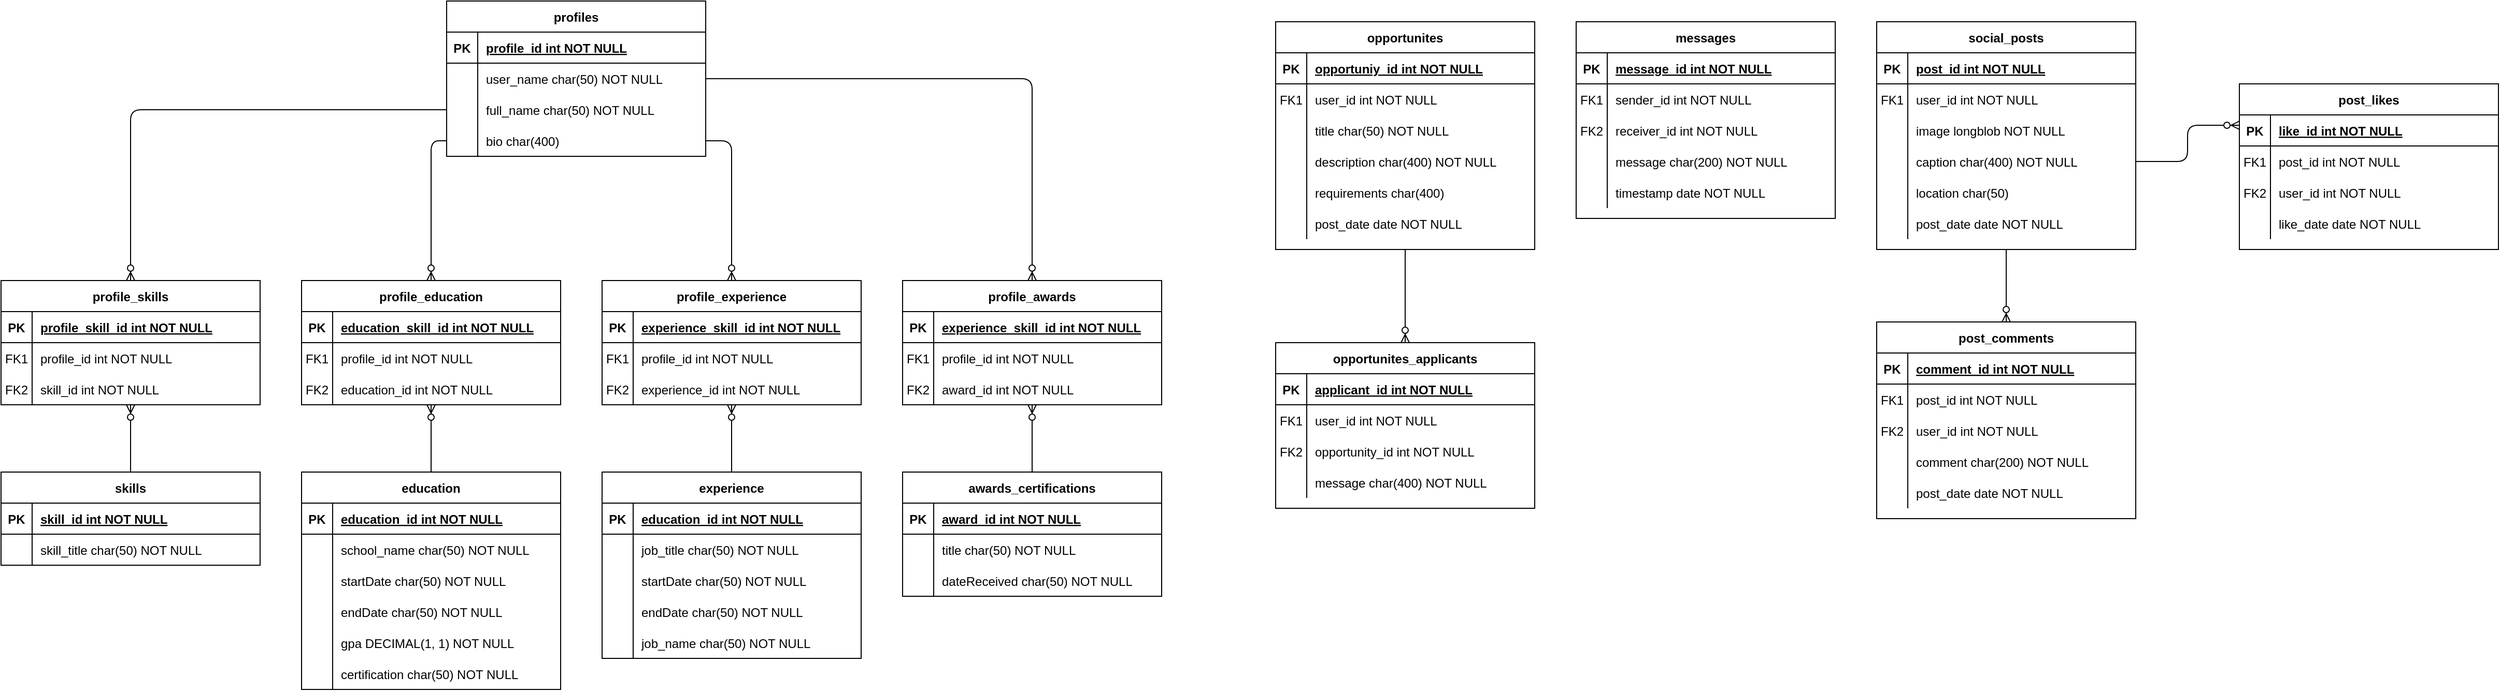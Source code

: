 <mxfile version="14.6.6" type="device"><diagram id="R2lEEEUBdFMjLlhIrx00" name="Page-1"><mxGraphModel dx="2674" dy="1074" grid="1" gridSize="10" guides="1" tooltips="1" connect="1" arrows="1" fold="1" page="1" pageScale="1" pageWidth="850" pageHeight="1100" math="0" shadow="0" extFonts="Permanent Marker^https://fonts.googleapis.com/css?family=Permanent+Marker"><root><mxCell id="0"/><mxCell id="1" parent="0"/><mxCell id="C-vyLk0tnHw3VtMMgP7b-2" value="social_posts" style="shape=table;startSize=30;container=1;collapsible=1;childLayout=tableLayout;fixedRows=1;rowLines=0;fontStyle=1;align=center;resizeLast=1;" parent="1" vertex="1"><mxGeometry x="190" y="80" width="250" height="220" as="geometry"/></mxCell><mxCell id="C-vyLk0tnHw3VtMMgP7b-3" value="" style="shape=partialRectangle;collapsible=0;dropTarget=0;pointerEvents=0;fillColor=none;points=[[0,0.5],[1,0.5]];portConstraint=eastwest;top=0;left=0;right=0;bottom=1;" parent="C-vyLk0tnHw3VtMMgP7b-2" vertex="1"><mxGeometry y="30" width="250" height="30" as="geometry"/></mxCell><mxCell id="C-vyLk0tnHw3VtMMgP7b-4" value="PK" style="shape=partialRectangle;overflow=hidden;connectable=0;fillColor=none;top=0;left=0;bottom=0;right=0;fontStyle=1;" parent="C-vyLk0tnHw3VtMMgP7b-3" vertex="1"><mxGeometry width="30" height="30" as="geometry"/></mxCell><mxCell id="C-vyLk0tnHw3VtMMgP7b-5" value="post_id int NOT NULL " style="shape=partialRectangle;overflow=hidden;connectable=0;fillColor=none;top=0;left=0;bottom=0;right=0;align=left;spacingLeft=6;fontStyle=5;" parent="C-vyLk0tnHw3VtMMgP7b-3" vertex="1"><mxGeometry x="30" width="220" height="30" as="geometry"/></mxCell><mxCell id="C-vyLk0tnHw3VtMMgP7b-6" value="" style="shape=partialRectangle;collapsible=0;dropTarget=0;pointerEvents=0;fillColor=none;points=[[0,0.5],[1,0.5]];portConstraint=eastwest;top=0;left=0;right=0;bottom=0;" parent="C-vyLk0tnHw3VtMMgP7b-2" vertex="1"><mxGeometry y="60" width="250" height="30" as="geometry"/></mxCell><mxCell id="C-vyLk0tnHw3VtMMgP7b-7" value="FK1" style="shape=partialRectangle;overflow=hidden;connectable=0;fillColor=none;top=0;left=0;bottom=0;right=0;" parent="C-vyLk0tnHw3VtMMgP7b-6" vertex="1"><mxGeometry width="30" height="30" as="geometry"/></mxCell><mxCell id="C-vyLk0tnHw3VtMMgP7b-8" value="user_id int NOT NULL" style="shape=partialRectangle;overflow=hidden;connectable=0;fillColor=none;top=0;left=0;bottom=0;right=0;align=left;spacingLeft=6;" parent="C-vyLk0tnHw3VtMMgP7b-6" vertex="1"><mxGeometry x="30" width="220" height="30" as="geometry"/></mxCell><mxCell id="LJpQLHrhs-KjRNER2mD9-224" value="" style="shape=partialRectangle;collapsible=0;dropTarget=0;pointerEvents=0;fillColor=none;points=[[0,0.5],[1,0.5]];portConstraint=eastwest;top=0;left=0;right=0;bottom=0;" vertex="1" parent="C-vyLk0tnHw3VtMMgP7b-2"><mxGeometry y="90" width="250" height="30" as="geometry"/></mxCell><mxCell id="LJpQLHrhs-KjRNER2mD9-225" value="" style="shape=partialRectangle;overflow=hidden;connectable=0;fillColor=none;top=0;left=0;bottom=0;right=0;" vertex="1" parent="LJpQLHrhs-KjRNER2mD9-224"><mxGeometry width="30" height="30" as="geometry"/></mxCell><mxCell id="LJpQLHrhs-KjRNER2mD9-226" value="image longblob NOT NULL" style="shape=partialRectangle;overflow=hidden;connectable=0;fillColor=none;top=0;left=0;bottom=0;right=0;align=left;spacingLeft=6;" vertex="1" parent="LJpQLHrhs-KjRNER2mD9-224"><mxGeometry x="30" width="220" height="30" as="geometry"/></mxCell><mxCell id="LJpQLHrhs-KjRNER2mD9-227" value="" style="shape=partialRectangle;collapsible=0;dropTarget=0;pointerEvents=0;fillColor=none;points=[[0,0.5],[1,0.5]];portConstraint=eastwest;top=0;left=0;right=0;bottom=0;" vertex="1" parent="C-vyLk0tnHw3VtMMgP7b-2"><mxGeometry y="120" width="250" height="30" as="geometry"/></mxCell><mxCell id="LJpQLHrhs-KjRNER2mD9-228" value="" style="shape=partialRectangle;overflow=hidden;connectable=0;fillColor=none;top=0;left=0;bottom=0;right=0;" vertex="1" parent="LJpQLHrhs-KjRNER2mD9-227"><mxGeometry width="30" height="30" as="geometry"/></mxCell><mxCell id="LJpQLHrhs-KjRNER2mD9-229" value="caption char(400) NOT NULL" style="shape=partialRectangle;overflow=hidden;connectable=0;fillColor=none;top=0;left=0;bottom=0;right=0;align=left;spacingLeft=6;" vertex="1" parent="LJpQLHrhs-KjRNER2mD9-227"><mxGeometry x="30" width="220" height="30" as="geometry"/></mxCell><mxCell id="LJpQLHrhs-KjRNER2mD9-230" value="" style="shape=partialRectangle;collapsible=0;dropTarget=0;pointerEvents=0;fillColor=none;points=[[0,0.5],[1,0.5]];portConstraint=eastwest;top=0;left=0;right=0;bottom=0;" vertex="1" parent="C-vyLk0tnHw3VtMMgP7b-2"><mxGeometry y="150" width="250" height="30" as="geometry"/></mxCell><mxCell id="LJpQLHrhs-KjRNER2mD9-231" value="" style="shape=partialRectangle;overflow=hidden;connectable=0;fillColor=none;top=0;left=0;bottom=0;right=0;" vertex="1" parent="LJpQLHrhs-KjRNER2mD9-230"><mxGeometry width="30" height="30" as="geometry"/></mxCell><mxCell id="LJpQLHrhs-KjRNER2mD9-232" value="location char(50) " style="shape=partialRectangle;overflow=hidden;connectable=0;fillColor=none;top=0;left=0;bottom=0;right=0;align=left;spacingLeft=6;" vertex="1" parent="LJpQLHrhs-KjRNER2mD9-230"><mxGeometry x="30" width="220" height="30" as="geometry"/></mxCell><mxCell id="C-vyLk0tnHw3VtMMgP7b-9" value="" style="shape=partialRectangle;collapsible=0;dropTarget=0;pointerEvents=0;fillColor=none;points=[[0,0.5],[1,0.5]];portConstraint=eastwest;top=0;left=0;right=0;bottom=0;" parent="C-vyLk0tnHw3VtMMgP7b-2" vertex="1"><mxGeometry y="180" width="250" height="30" as="geometry"/></mxCell><mxCell id="C-vyLk0tnHw3VtMMgP7b-10" value="" style="shape=partialRectangle;overflow=hidden;connectable=0;fillColor=none;top=0;left=0;bottom=0;right=0;" parent="C-vyLk0tnHw3VtMMgP7b-9" vertex="1"><mxGeometry width="30" height="30" as="geometry"/></mxCell><mxCell id="C-vyLk0tnHw3VtMMgP7b-11" value="post_date date NOT NULL" style="shape=partialRectangle;overflow=hidden;connectable=0;fillColor=none;top=0;left=0;bottom=0;right=0;align=left;spacingLeft=6;" parent="C-vyLk0tnHw3VtMMgP7b-9" vertex="1"><mxGeometry x="30" width="220" height="30" as="geometry"/></mxCell><mxCell id="C-vyLk0tnHw3VtMMgP7b-13" value="opportunites" style="shape=table;startSize=30;container=1;collapsible=1;childLayout=tableLayout;fixedRows=1;rowLines=0;fontStyle=1;align=center;resizeLast=1;" parent="1" vertex="1"><mxGeometry x="-390" y="80" width="250" height="220" as="geometry"/></mxCell><mxCell id="C-vyLk0tnHw3VtMMgP7b-14" value="" style="shape=partialRectangle;collapsible=0;dropTarget=0;pointerEvents=0;fillColor=none;points=[[0,0.5],[1,0.5]];portConstraint=eastwest;top=0;left=0;right=0;bottom=1;" parent="C-vyLk0tnHw3VtMMgP7b-13" vertex="1"><mxGeometry y="30" width="250" height="30" as="geometry"/></mxCell><mxCell id="C-vyLk0tnHw3VtMMgP7b-15" value="PK" style="shape=partialRectangle;overflow=hidden;connectable=0;fillColor=none;top=0;left=0;bottom=0;right=0;fontStyle=1;" parent="C-vyLk0tnHw3VtMMgP7b-14" vertex="1"><mxGeometry width="30" height="30" as="geometry"/></mxCell><mxCell id="C-vyLk0tnHw3VtMMgP7b-16" value="opportuniy_id int NOT NULL " style="shape=partialRectangle;overflow=hidden;connectable=0;fillColor=none;top=0;left=0;bottom=0;right=0;align=left;spacingLeft=6;fontStyle=5;" parent="C-vyLk0tnHw3VtMMgP7b-14" vertex="1"><mxGeometry x="30" width="220" height="30" as="geometry"/></mxCell><mxCell id="C-vyLk0tnHw3VtMMgP7b-17" value="" style="shape=partialRectangle;collapsible=0;dropTarget=0;pointerEvents=0;fillColor=none;points=[[0,0.5],[1,0.5]];portConstraint=eastwest;top=0;left=0;right=0;bottom=0;" parent="C-vyLk0tnHw3VtMMgP7b-13" vertex="1"><mxGeometry y="60" width="250" height="30" as="geometry"/></mxCell><mxCell id="C-vyLk0tnHw3VtMMgP7b-18" value="FK1" style="shape=partialRectangle;overflow=hidden;connectable=0;fillColor=none;top=0;left=0;bottom=0;right=0;" parent="C-vyLk0tnHw3VtMMgP7b-17" vertex="1"><mxGeometry width="30" height="30" as="geometry"/></mxCell><mxCell id="C-vyLk0tnHw3VtMMgP7b-19" value="user_id int NOT NULL" style="shape=partialRectangle;overflow=hidden;connectable=0;fillColor=none;top=0;left=0;bottom=0;right=0;align=left;spacingLeft=6;" parent="C-vyLk0tnHw3VtMMgP7b-17" vertex="1"><mxGeometry x="30" width="220" height="30" as="geometry"/></mxCell><mxCell id="LJpQLHrhs-KjRNER2mD9-184" value="" style="shape=partialRectangle;collapsible=0;dropTarget=0;pointerEvents=0;fillColor=none;points=[[0,0.5],[1,0.5]];portConstraint=eastwest;top=0;left=0;right=0;bottom=0;" vertex="1" parent="C-vyLk0tnHw3VtMMgP7b-13"><mxGeometry y="90" width="250" height="30" as="geometry"/></mxCell><mxCell id="LJpQLHrhs-KjRNER2mD9-185" value="" style="shape=partialRectangle;overflow=hidden;connectable=0;fillColor=none;top=0;left=0;bottom=0;right=0;" vertex="1" parent="LJpQLHrhs-KjRNER2mD9-184"><mxGeometry width="30" height="30" as="geometry"/></mxCell><mxCell id="LJpQLHrhs-KjRNER2mD9-186" value="title char(50) NOT NULL" style="shape=partialRectangle;overflow=hidden;connectable=0;fillColor=none;top=0;left=0;bottom=0;right=0;align=left;spacingLeft=6;" vertex="1" parent="LJpQLHrhs-KjRNER2mD9-184"><mxGeometry x="30" width="220" height="30" as="geometry"/></mxCell><mxCell id="LJpQLHrhs-KjRNER2mD9-187" value="" style="shape=partialRectangle;collapsible=0;dropTarget=0;pointerEvents=0;fillColor=none;points=[[0,0.5],[1,0.5]];portConstraint=eastwest;top=0;left=0;right=0;bottom=0;" vertex="1" parent="C-vyLk0tnHw3VtMMgP7b-13"><mxGeometry y="120" width="250" height="30" as="geometry"/></mxCell><mxCell id="LJpQLHrhs-KjRNER2mD9-188" value="" style="shape=partialRectangle;overflow=hidden;connectable=0;fillColor=none;top=0;left=0;bottom=0;right=0;" vertex="1" parent="LJpQLHrhs-KjRNER2mD9-187"><mxGeometry width="30" height="30" as="geometry"/></mxCell><mxCell id="LJpQLHrhs-KjRNER2mD9-189" value="description char(400) NOT NULL" style="shape=partialRectangle;overflow=hidden;connectable=0;fillColor=none;top=0;left=0;bottom=0;right=0;align=left;spacingLeft=6;" vertex="1" parent="LJpQLHrhs-KjRNER2mD9-187"><mxGeometry x="30" width="220" height="30" as="geometry"/></mxCell><mxCell id="C-vyLk0tnHw3VtMMgP7b-20" value="" style="shape=partialRectangle;collapsible=0;dropTarget=0;pointerEvents=0;fillColor=none;points=[[0,0.5],[1,0.5]];portConstraint=eastwest;top=0;left=0;right=0;bottom=0;" parent="C-vyLk0tnHw3VtMMgP7b-13" vertex="1"><mxGeometry y="150" width="250" height="30" as="geometry"/></mxCell><mxCell id="C-vyLk0tnHw3VtMMgP7b-21" value="" style="shape=partialRectangle;overflow=hidden;connectable=0;fillColor=none;top=0;left=0;bottom=0;right=0;" parent="C-vyLk0tnHw3VtMMgP7b-20" vertex="1"><mxGeometry width="30" height="30" as="geometry"/></mxCell><mxCell id="C-vyLk0tnHw3VtMMgP7b-22" value="requirements char(400)" style="shape=partialRectangle;overflow=hidden;connectable=0;fillColor=none;top=0;left=0;bottom=0;right=0;align=left;spacingLeft=6;" parent="C-vyLk0tnHw3VtMMgP7b-20" vertex="1"><mxGeometry x="30" width="220" height="30" as="geometry"/></mxCell><mxCell id="LJpQLHrhs-KjRNER2mD9-221" value="" style="shape=partialRectangle;collapsible=0;dropTarget=0;pointerEvents=0;fillColor=none;points=[[0,0.5],[1,0.5]];portConstraint=eastwest;top=0;left=0;right=0;bottom=0;" vertex="1" parent="C-vyLk0tnHw3VtMMgP7b-13"><mxGeometry y="180" width="250" height="30" as="geometry"/></mxCell><mxCell id="LJpQLHrhs-KjRNER2mD9-222" value="" style="shape=partialRectangle;overflow=hidden;connectable=0;fillColor=none;top=0;left=0;bottom=0;right=0;" vertex="1" parent="LJpQLHrhs-KjRNER2mD9-221"><mxGeometry width="30" height="30" as="geometry"/></mxCell><mxCell id="LJpQLHrhs-KjRNER2mD9-223" value="post_date date NOT NULL" style="shape=partialRectangle;overflow=hidden;connectable=0;fillColor=none;top=0;left=0;bottom=0;right=0;align=left;spacingLeft=6;" vertex="1" parent="LJpQLHrhs-KjRNER2mD9-221"><mxGeometry x="30" width="220" height="30" as="geometry"/></mxCell><mxCell id="C-vyLk0tnHw3VtMMgP7b-23" value="profiles" style="shape=table;startSize=30;container=1;collapsible=1;childLayout=tableLayout;fixedRows=1;rowLines=0;fontStyle=1;align=center;resizeLast=1;" parent="1" vertex="1"><mxGeometry x="-1190" y="60" width="250" height="150" as="geometry"/></mxCell><mxCell id="C-vyLk0tnHw3VtMMgP7b-24" value="" style="shape=partialRectangle;collapsible=0;dropTarget=0;pointerEvents=0;fillColor=none;points=[[0,0.5],[1,0.5]];portConstraint=eastwest;top=0;left=0;right=0;bottom=1;" parent="C-vyLk0tnHw3VtMMgP7b-23" vertex="1"><mxGeometry y="30" width="250" height="30" as="geometry"/></mxCell><mxCell id="C-vyLk0tnHw3VtMMgP7b-25" value="PK" style="shape=partialRectangle;overflow=hidden;connectable=0;fillColor=none;top=0;left=0;bottom=0;right=0;fontStyle=1;" parent="C-vyLk0tnHw3VtMMgP7b-24" vertex="1"><mxGeometry width="30" height="30" as="geometry"/></mxCell><mxCell id="C-vyLk0tnHw3VtMMgP7b-26" value="profile_id int NOT NULL " style="shape=partialRectangle;overflow=hidden;connectable=0;fillColor=none;top=0;left=0;bottom=0;right=0;align=left;spacingLeft=6;fontStyle=5;" parent="C-vyLk0tnHw3VtMMgP7b-24" vertex="1"><mxGeometry x="30" width="220" height="30" as="geometry"/></mxCell><mxCell id="LJpQLHrhs-KjRNER2mD9-11" value="" style="shape=partialRectangle;collapsible=0;dropTarget=0;pointerEvents=0;fillColor=none;points=[[0,0.5],[1,0.5]];portConstraint=eastwest;top=0;left=0;right=0;bottom=0;" vertex="1" parent="C-vyLk0tnHw3VtMMgP7b-23"><mxGeometry y="60" width="250" height="30" as="geometry"/></mxCell><mxCell id="LJpQLHrhs-KjRNER2mD9-12" value="" style="shape=partialRectangle;overflow=hidden;connectable=0;fillColor=none;top=0;left=0;bottom=0;right=0;" vertex="1" parent="LJpQLHrhs-KjRNER2mD9-11"><mxGeometry width="30" height="30" as="geometry"/></mxCell><mxCell id="LJpQLHrhs-KjRNER2mD9-13" value="user_name char(50) NOT NULL" style="shape=partialRectangle;overflow=hidden;connectable=0;fillColor=none;top=0;left=0;bottom=0;right=0;align=left;spacingLeft=6;" vertex="1" parent="LJpQLHrhs-KjRNER2mD9-11"><mxGeometry x="30" width="220" height="30" as="geometry"/></mxCell><mxCell id="LJpQLHrhs-KjRNER2mD9-19" value="" style="shape=partialRectangle;collapsible=0;dropTarget=0;pointerEvents=0;fillColor=none;points=[[0,0.5],[1,0.5]];portConstraint=eastwest;top=0;left=0;right=0;bottom=0;" vertex="1" parent="C-vyLk0tnHw3VtMMgP7b-23"><mxGeometry y="90" width="250" height="30" as="geometry"/></mxCell><mxCell id="LJpQLHrhs-KjRNER2mD9-20" value="" style="shape=partialRectangle;overflow=hidden;connectable=0;fillColor=none;top=0;left=0;bottom=0;right=0;" vertex="1" parent="LJpQLHrhs-KjRNER2mD9-19"><mxGeometry width="30" height="30" as="geometry"/></mxCell><mxCell id="LJpQLHrhs-KjRNER2mD9-21" value="full_name char(50) NOT NULL" style="shape=partialRectangle;overflow=hidden;connectable=0;fillColor=none;top=0;left=0;bottom=0;right=0;align=left;spacingLeft=6;" vertex="1" parent="LJpQLHrhs-KjRNER2mD9-19"><mxGeometry x="30" width="220" height="30" as="geometry"/></mxCell><mxCell id="LJpQLHrhs-KjRNER2mD9-22" value="" style="shape=partialRectangle;collapsible=0;dropTarget=0;pointerEvents=0;fillColor=none;points=[[0,0.5],[1,0.5]];portConstraint=eastwest;top=0;left=0;right=0;bottom=0;" vertex="1" parent="C-vyLk0tnHw3VtMMgP7b-23"><mxGeometry y="120" width="250" height="30" as="geometry"/></mxCell><mxCell id="LJpQLHrhs-KjRNER2mD9-23" value="" style="shape=partialRectangle;overflow=hidden;connectable=0;fillColor=none;top=0;left=0;bottom=0;right=0;" vertex="1" parent="LJpQLHrhs-KjRNER2mD9-22"><mxGeometry width="30" height="30" as="geometry"/></mxCell><mxCell id="LJpQLHrhs-KjRNER2mD9-24" value="bio char(400)" style="shape=partialRectangle;overflow=hidden;connectable=0;fillColor=none;top=0;left=0;bottom=0;right=0;align=left;spacingLeft=6;" vertex="1" parent="LJpQLHrhs-KjRNER2mD9-22"><mxGeometry x="30" width="220" height="30" as="geometry"/></mxCell><mxCell id="LJpQLHrhs-KjRNER2mD9-1" value="messages" style="shape=table;startSize=30;container=1;collapsible=1;childLayout=tableLayout;fixedRows=1;rowLines=0;fontStyle=1;align=center;resizeLast=1;" vertex="1" parent="1"><mxGeometry x="-100" y="80" width="250" height="190" as="geometry"/></mxCell><mxCell id="LJpQLHrhs-KjRNER2mD9-2" value="" style="shape=partialRectangle;collapsible=0;dropTarget=0;pointerEvents=0;fillColor=none;points=[[0,0.5],[1,0.5]];portConstraint=eastwest;top=0;left=0;right=0;bottom=1;" vertex="1" parent="LJpQLHrhs-KjRNER2mD9-1"><mxGeometry y="30" width="250" height="30" as="geometry"/></mxCell><mxCell id="LJpQLHrhs-KjRNER2mD9-3" value="PK" style="shape=partialRectangle;overflow=hidden;connectable=0;fillColor=none;top=0;left=0;bottom=0;right=0;fontStyle=1;" vertex="1" parent="LJpQLHrhs-KjRNER2mD9-2"><mxGeometry width="30" height="30" as="geometry"/></mxCell><mxCell id="LJpQLHrhs-KjRNER2mD9-4" value="message_id int NOT NULL " style="shape=partialRectangle;overflow=hidden;connectable=0;fillColor=none;top=0;left=0;bottom=0;right=0;align=left;spacingLeft=6;fontStyle=5;" vertex="1" parent="LJpQLHrhs-KjRNER2mD9-2"><mxGeometry x="30" width="220" height="30" as="geometry"/></mxCell><mxCell id="LJpQLHrhs-KjRNER2mD9-5" value="" style="shape=partialRectangle;collapsible=0;dropTarget=0;pointerEvents=0;fillColor=none;points=[[0,0.5],[1,0.5]];portConstraint=eastwest;top=0;left=0;right=0;bottom=0;" vertex="1" parent="LJpQLHrhs-KjRNER2mD9-1"><mxGeometry y="60" width="250" height="30" as="geometry"/></mxCell><mxCell id="LJpQLHrhs-KjRNER2mD9-6" value="FK1" style="shape=partialRectangle;overflow=hidden;connectable=0;fillColor=none;top=0;left=0;bottom=0;right=0;" vertex="1" parent="LJpQLHrhs-KjRNER2mD9-5"><mxGeometry width="30" height="30" as="geometry"/></mxCell><mxCell id="LJpQLHrhs-KjRNER2mD9-7" value="sender_id int NOT NULL" style="shape=partialRectangle;overflow=hidden;connectable=0;fillColor=none;top=0;left=0;bottom=0;right=0;align=left;spacingLeft=6;" vertex="1" parent="LJpQLHrhs-KjRNER2mD9-5"><mxGeometry x="30" width="220" height="30" as="geometry"/></mxCell><mxCell id="LJpQLHrhs-KjRNER2mD9-16" value="" style="shape=partialRectangle;collapsible=0;dropTarget=0;pointerEvents=0;fillColor=none;points=[[0,0.5],[1,0.5]];portConstraint=eastwest;top=0;left=0;right=0;bottom=0;" vertex="1" parent="LJpQLHrhs-KjRNER2mD9-1"><mxGeometry y="90" width="250" height="30" as="geometry"/></mxCell><mxCell id="LJpQLHrhs-KjRNER2mD9-17" value="FK2" style="shape=partialRectangle;overflow=hidden;connectable=0;fillColor=none;top=0;left=0;bottom=0;right=0;" vertex="1" parent="LJpQLHrhs-KjRNER2mD9-16"><mxGeometry width="30" height="30" as="geometry"/></mxCell><mxCell id="LJpQLHrhs-KjRNER2mD9-18" value="receiver_id int NOT NULL" style="shape=partialRectangle;overflow=hidden;connectable=0;fillColor=none;top=0;left=0;bottom=0;right=0;align=left;spacingLeft=6;" vertex="1" parent="LJpQLHrhs-KjRNER2mD9-16"><mxGeometry x="30" width="220" height="30" as="geometry"/></mxCell><mxCell id="LJpQLHrhs-KjRNER2mD9-215" value="" style="shape=partialRectangle;collapsible=0;dropTarget=0;pointerEvents=0;fillColor=none;points=[[0,0.5],[1,0.5]];portConstraint=eastwest;top=0;left=0;right=0;bottom=0;" vertex="1" parent="LJpQLHrhs-KjRNER2mD9-1"><mxGeometry y="120" width="250" height="30" as="geometry"/></mxCell><mxCell id="LJpQLHrhs-KjRNER2mD9-216" value="" style="shape=partialRectangle;overflow=hidden;connectable=0;fillColor=none;top=0;left=0;bottom=0;right=0;" vertex="1" parent="LJpQLHrhs-KjRNER2mD9-215"><mxGeometry width="30" height="30" as="geometry"/></mxCell><mxCell id="LJpQLHrhs-KjRNER2mD9-217" value="message char(200) NOT NULL" style="shape=partialRectangle;overflow=hidden;connectable=0;fillColor=none;top=0;left=0;bottom=0;right=0;align=left;spacingLeft=6;" vertex="1" parent="LJpQLHrhs-KjRNER2mD9-215"><mxGeometry x="30" width="220" height="30" as="geometry"/></mxCell><mxCell id="LJpQLHrhs-KjRNER2mD9-218" value="" style="shape=partialRectangle;collapsible=0;dropTarget=0;pointerEvents=0;fillColor=none;points=[[0,0.5],[1,0.5]];portConstraint=eastwest;top=0;left=0;right=0;bottom=0;" vertex="1" parent="LJpQLHrhs-KjRNER2mD9-1"><mxGeometry y="150" width="250" height="30" as="geometry"/></mxCell><mxCell id="LJpQLHrhs-KjRNER2mD9-219" value="" style="shape=partialRectangle;overflow=hidden;connectable=0;fillColor=none;top=0;left=0;bottom=0;right=0;" vertex="1" parent="LJpQLHrhs-KjRNER2mD9-218"><mxGeometry width="30" height="30" as="geometry"/></mxCell><mxCell id="LJpQLHrhs-KjRNER2mD9-220" value="timestamp date NOT NULL" style="shape=partialRectangle;overflow=hidden;connectable=0;fillColor=none;top=0;left=0;bottom=0;right=0;align=left;spacingLeft=6;" vertex="1" parent="LJpQLHrhs-KjRNER2mD9-218"><mxGeometry x="30" width="220" height="30" as="geometry"/></mxCell><mxCell id="LJpQLHrhs-KjRNER2mD9-36" value="profile_skills" style="shape=table;startSize=30;container=1;collapsible=1;childLayout=tableLayout;fixedRows=1;rowLines=0;fontStyle=1;align=center;resizeLast=1;" vertex="1" parent="1"><mxGeometry x="-1620" y="330" width="250" height="120" as="geometry"/></mxCell><mxCell id="LJpQLHrhs-KjRNER2mD9-37" value="" style="shape=partialRectangle;collapsible=0;dropTarget=0;pointerEvents=0;fillColor=none;points=[[0,0.5],[1,0.5]];portConstraint=eastwest;top=0;left=0;right=0;bottom=1;" vertex="1" parent="LJpQLHrhs-KjRNER2mD9-36"><mxGeometry y="30" width="250" height="30" as="geometry"/></mxCell><mxCell id="LJpQLHrhs-KjRNER2mD9-38" value="PK" style="shape=partialRectangle;overflow=hidden;connectable=0;fillColor=none;top=0;left=0;bottom=0;right=0;fontStyle=1;" vertex="1" parent="LJpQLHrhs-KjRNER2mD9-37"><mxGeometry width="30" height="30" as="geometry"/></mxCell><mxCell id="LJpQLHrhs-KjRNER2mD9-39" value="profile_skill_id int NOT NULL " style="shape=partialRectangle;overflow=hidden;connectable=0;fillColor=none;top=0;left=0;bottom=0;right=0;align=left;spacingLeft=6;fontStyle=5;" vertex="1" parent="LJpQLHrhs-KjRNER2mD9-37"><mxGeometry x="30" width="220" height="30" as="geometry"/></mxCell><mxCell id="LJpQLHrhs-KjRNER2mD9-40" value="" style="shape=partialRectangle;collapsible=0;dropTarget=0;pointerEvents=0;fillColor=none;points=[[0,0.5],[1,0.5]];portConstraint=eastwest;top=0;left=0;right=0;bottom=0;" vertex="1" parent="LJpQLHrhs-KjRNER2mD9-36"><mxGeometry y="60" width="250" height="30" as="geometry"/></mxCell><mxCell id="LJpQLHrhs-KjRNER2mD9-41" value="" style="shape=partialRectangle;overflow=hidden;connectable=0;fillColor=none;top=0;left=0;bottom=0;right=0;" vertex="1" parent="LJpQLHrhs-KjRNER2mD9-40"><mxGeometry width="30" height="30" as="geometry"/></mxCell><mxCell id="LJpQLHrhs-KjRNER2mD9-42" value="profile_id int NOT NULL" style="shape=partialRectangle;overflow=hidden;connectable=0;fillColor=none;top=0;left=0;bottom=0;right=0;align=left;spacingLeft=6;" vertex="1" parent="LJpQLHrhs-KjRNER2mD9-40"><mxGeometry x="30" width="220" height="30" as="geometry"/></mxCell><mxCell id="LJpQLHrhs-KjRNER2mD9-43" value="" style="shape=partialRectangle;collapsible=0;dropTarget=0;pointerEvents=0;fillColor=none;points=[[0,0.5],[1,0.5]];portConstraint=eastwest;top=0;left=0;right=0;bottom=0;" vertex="1" parent="LJpQLHrhs-KjRNER2mD9-36"><mxGeometry y="90" width="250" height="30" as="geometry"/></mxCell><mxCell id="LJpQLHrhs-KjRNER2mD9-44" value="" style="shape=partialRectangle;overflow=hidden;connectable=0;fillColor=none;top=0;left=0;bottom=0;right=0;" vertex="1" parent="LJpQLHrhs-KjRNER2mD9-43"><mxGeometry width="30" height="30" as="geometry"/></mxCell><mxCell id="LJpQLHrhs-KjRNER2mD9-45" value="skill_id int NOT NULL" style="shape=partialRectangle;overflow=hidden;connectable=0;fillColor=none;top=0;left=0;bottom=0;right=0;align=left;spacingLeft=6;" vertex="1" parent="LJpQLHrhs-KjRNER2mD9-43"><mxGeometry x="30" width="220" height="30" as="geometry"/></mxCell><mxCell id="LJpQLHrhs-KjRNER2mD9-52" value="skills" style="shape=table;startSize=30;container=1;collapsible=1;childLayout=tableLayout;fixedRows=1;rowLines=0;fontStyle=1;align=center;resizeLast=1;" vertex="1" parent="1"><mxGeometry x="-1620" y="515" width="250" height="90" as="geometry"/></mxCell><mxCell id="LJpQLHrhs-KjRNER2mD9-53" value="" style="shape=partialRectangle;collapsible=0;dropTarget=0;pointerEvents=0;fillColor=none;points=[[0,0.5],[1,0.5]];portConstraint=eastwest;top=0;left=0;right=0;bottom=1;" vertex="1" parent="LJpQLHrhs-KjRNER2mD9-52"><mxGeometry y="30" width="250" height="30" as="geometry"/></mxCell><mxCell id="LJpQLHrhs-KjRNER2mD9-54" value="PK" style="shape=partialRectangle;overflow=hidden;connectable=0;fillColor=none;top=0;left=0;bottom=0;right=0;fontStyle=1;" vertex="1" parent="LJpQLHrhs-KjRNER2mD9-53"><mxGeometry width="30" height="30" as="geometry"/></mxCell><mxCell id="LJpQLHrhs-KjRNER2mD9-55" value="skill_id int NOT NULL " style="shape=partialRectangle;overflow=hidden;connectable=0;fillColor=none;top=0;left=0;bottom=0;right=0;align=left;spacingLeft=6;fontStyle=5;" vertex="1" parent="LJpQLHrhs-KjRNER2mD9-53"><mxGeometry x="30" width="220" height="30" as="geometry"/></mxCell><mxCell id="LJpQLHrhs-KjRNER2mD9-56" value="" style="shape=partialRectangle;collapsible=0;dropTarget=0;pointerEvents=0;fillColor=none;points=[[0,0.5],[1,0.5]];portConstraint=eastwest;top=0;left=0;right=0;bottom=0;" vertex="1" parent="LJpQLHrhs-KjRNER2mD9-52"><mxGeometry y="60" width="250" height="30" as="geometry"/></mxCell><mxCell id="LJpQLHrhs-KjRNER2mD9-57" value="" style="shape=partialRectangle;overflow=hidden;connectable=0;fillColor=none;top=0;left=0;bottom=0;right=0;" vertex="1" parent="LJpQLHrhs-KjRNER2mD9-56"><mxGeometry width="30" height="30" as="geometry"/></mxCell><mxCell id="LJpQLHrhs-KjRNER2mD9-58" value="skill_title char(50) NOT NULL" style="shape=partialRectangle;overflow=hidden;connectable=0;fillColor=none;top=0;left=0;bottom=0;right=0;align=left;spacingLeft=6;" vertex="1" parent="LJpQLHrhs-KjRNER2mD9-56"><mxGeometry x="30" width="220" height="30" as="geometry"/></mxCell><mxCell id="LJpQLHrhs-KjRNER2mD9-68" value="FK1" style="shape=partialRectangle;overflow=hidden;connectable=0;fillColor=none;top=0;left=0;bottom=0;right=0;" vertex="1" parent="1"><mxGeometry x="-1620" y="390" width="30" height="30" as="geometry"/></mxCell><mxCell id="LJpQLHrhs-KjRNER2mD9-69" value="FK2" style="shape=partialRectangle;overflow=hidden;connectable=0;fillColor=none;top=0;left=0;bottom=0;right=0;" vertex="1" parent="1"><mxGeometry x="-1620" y="420" width="30" height="30" as="geometry"/></mxCell><mxCell id="LJpQLHrhs-KjRNER2mD9-79" value="profile_education" style="shape=table;startSize=30;container=1;collapsible=1;childLayout=tableLayout;fixedRows=1;rowLines=0;fontStyle=1;align=center;resizeLast=1;" vertex="1" parent="1"><mxGeometry x="-1330" y="330" width="250" height="120" as="geometry"/></mxCell><mxCell id="LJpQLHrhs-KjRNER2mD9-80" value="" style="shape=partialRectangle;collapsible=0;dropTarget=0;pointerEvents=0;fillColor=none;points=[[0,0.5],[1,0.5]];portConstraint=eastwest;top=0;left=0;right=0;bottom=1;" vertex="1" parent="LJpQLHrhs-KjRNER2mD9-79"><mxGeometry y="30" width="250" height="30" as="geometry"/></mxCell><mxCell id="LJpQLHrhs-KjRNER2mD9-81" value="PK" style="shape=partialRectangle;overflow=hidden;connectable=0;fillColor=none;top=0;left=0;bottom=0;right=0;fontStyle=1;" vertex="1" parent="LJpQLHrhs-KjRNER2mD9-80"><mxGeometry width="30" height="30" as="geometry"/></mxCell><mxCell id="LJpQLHrhs-KjRNER2mD9-82" value="education_skill_id int NOT NULL " style="shape=partialRectangle;overflow=hidden;connectable=0;fillColor=none;top=0;left=0;bottom=0;right=0;align=left;spacingLeft=6;fontStyle=5;" vertex="1" parent="LJpQLHrhs-KjRNER2mD9-80"><mxGeometry x="30" width="220" height="30" as="geometry"/></mxCell><mxCell id="LJpQLHrhs-KjRNER2mD9-83" value="" style="shape=partialRectangle;collapsible=0;dropTarget=0;pointerEvents=0;fillColor=none;points=[[0,0.5],[1,0.5]];portConstraint=eastwest;top=0;left=0;right=0;bottom=0;" vertex="1" parent="LJpQLHrhs-KjRNER2mD9-79"><mxGeometry y="60" width="250" height="30" as="geometry"/></mxCell><mxCell id="LJpQLHrhs-KjRNER2mD9-84" value="" style="shape=partialRectangle;overflow=hidden;connectable=0;fillColor=none;top=0;left=0;bottom=0;right=0;" vertex="1" parent="LJpQLHrhs-KjRNER2mD9-83"><mxGeometry width="30" height="30" as="geometry"/></mxCell><mxCell id="LJpQLHrhs-KjRNER2mD9-85" value="profile_id int NOT NULL" style="shape=partialRectangle;overflow=hidden;connectable=0;fillColor=none;top=0;left=0;bottom=0;right=0;align=left;spacingLeft=6;" vertex="1" parent="LJpQLHrhs-KjRNER2mD9-83"><mxGeometry x="30" width="220" height="30" as="geometry"/></mxCell><mxCell id="LJpQLHrhs-KjRNER2mD9-86" value="" style="shape=partialRectangle;collapsible=0;dropTarget=0;pointerEvents=0;fillColor=none;points=[[0,0.5],[1,0.5]];portConstraint=eastwest;top=0;left=0;right=0;bottom=0;" vertex="1" parent="LJpQLHrhs-KjRNER2mD9-79"><mxGeometry y="90" width="250" height="30" as="geometry"/></mxCell><mxCell id="LJpQLHrhs-KjRNER2mD9-87" value="" style="shape=partialRectangle;overflow=hidden;connectable=0;fillColor=none;top=0;left=0;bottom=0;right=0;" vertex="1" parent="LJpQLHrhs-KjRNER2mD9-86"><mxGeometry width="30" height="30" as="geometry"/></mxCell><mxCell id="LJpQLHrhs-KjRNER2mD9-88" value="education_id int NOT NULL" style="shape=partialRectangle;overflow=hidden;connectable=0;fillColor=none;top=0;left=0;bottom=0;right=0;align=left;spacingLeft=6;" vertex="1" parent="LJpQLHrhs-KjRNER2mD9-86"><mxGeometry x="30" width="220" height="30" as="geometry"/></mxCell><mxCell id="LJpQLHrhs-KjRNER2mD9-89" value="education" style="shape=table;startSize=30;container=1;collapsible=1;childLayout=tableLayout;fixedRows=1;rowLines=0;fontStyle=1;align=center;resizeLast=1;" vertex="1" parent="1"><mxGeometry x="-1330" y="515" width="250" height="210" as="geometry"/></mxCell><mxCell id="LJpQLHrhs-KjRNER2mD9-90" value="" style="shape=partialRectangle;collapsible=0;dropTarget=0;pointerEvents=0;fillColor=none;points=[[0,0.5],[1,0.5]];portConstraint=eastwest;top=0;left=0;right=0;bottom=1;" vertex="1" parent="LJpQLHrhs-KjRNER2mD9-89"><mxGeometry y="30" width="250" height="30" as="geometry"/></mxCell><mxCell id="LJpQLHrhs-KjRNER2mD9-91" value="PK" style="shape=partialRectangle;overflow=hidden;connectable=0;fillColor=none;top=0;left=0;bottom=0;right=0;fontStyle=1;" vertex="1" parent="LJpQLHrhs-KjRNER2mD9-90"><mxGeometry width="30" height="30" as="geometry"/></mxCell><mxCell id="LJpQLHrhs-KjRNER2mD9-92" value="education_id int NOT NULL " style="shape=partialRectangle;overflow=hidden;connectable=0;fillColor=none;top=0;left=0;bottom=0;right=0;align=left;spacingLeft=6;fontStyle=5;" vertex="1" parent="LJpQLHrhs-KjRNER2mD9-90"><mxGeometry x="30" width="220" height="30" as="geometry"/></mxCell><mxCell id="LJpQLHrhs-KjRNER2mD9-93" value="" style="shape=partialRectangle;collapsible=0;dropTarget=0;pointerEvents=0;fillColor=none;points=[[0,0.5],[1,0.5]];portConstraint=eastwest;top=0;left=0;right=0;bottom=0;" vertex="1" parent="LJpQLHrhs-KjRNER2mD9-89"><mxGeometry y="60" width="250" height="30" as="geometry"/></mxCell><mxCell id="LJpQLHrhs-KjRNER2mD9-94" value="" style="shape=partialRectangle;overflow=hidden;connectable=0;fillColor=none;top=0;left=0;bottom=0;right=0;" vertex="1" parent="LJpQLHrhs-KjRNER2mD9-93"><mxGeometry width="30" height="30" as="geometry"/></mxCell><mxCell id="LJpQLHrhs-KjRNER2mD9-95" value="school_name char(50) NOT NULL" style="shape=partialRectangle;overflow=hidden;connectable=0;fillColor=none;top=0;left=0;bottom=0;right=0;align=left;spacingLeft=6;" vertex="1" parent="LJpQLHrhs-KjRNER2mD9-93"><mxGeometry x="30" width="220" height="30" as="geometry"/></mxCell><mxCell id="LJpQLHrhs-KjRNER2mD9-98" value="" style="shape=partialRectangle;collapsible=0;dropTarget=0;pointerEvents=0;fillColor=none;points=[[0,0.5],[1,0.5]];portConstraint=eastwest;top=0;left=0;right=0;bottom=0;" vertex="1" parent="LJpQLHrhs-KjRNER2mD9-89"><mxGeometry y="90" width="250" height="30" as="geometry"/></mxCell><mxCell id="LJpQLHrhs-KjRNER2mD9-99" value="" style="shape=partialRectangle;overflow=hidden;connectable=0;fillColor=none;top=0;left=0;bottom=0;right=0;" vertex="1" parent="LJpQLHrhs-KjRNER2mD9-98"><mxGeometry width="30" height="30" as="geometry"/></mxCell><mxCell id="LJpQLHrhs-KjRNER2mD9-100" value="startDate char(50) NOT NULL" style="shape=partialRectangle;overflow=hidden;connectable=0;fillColor=none;top=0;left=0;bottom=0;right=0;align=left;spacingLeft=6;" vertex="1" parent="LJpQLHrhs-KjRNER2mD9-98"><mxGeometry x="30" width="220" height="30" as="geometry"/></mxCell><mxCell id="LJpQLHrhs-KjRNER2mD9-101" value="" style="shape=partialRectangle;collapsible=0;dropTarget=0;pointerEvents=0;fillColor=none;points=[[0,0.5],[1,0.5]];portConstraint=eastwest;top=0;left=0;right=0;bottom=0;" vertex="1" parent="LJpQLHrhs-KjRNER2mD9-89"><mxGeometry y="120" width="250" height="30" as="geometry"/></mxCell><mxCell id="LJpQLHrhs-KjRNER2mD9-102" value="" style="shape=partialRectangle;overflow=hidden;connectable=0;fillColor=none;top=0;left=0;bottom=0;right=0;" vertex="1" parent="LJpQLHrhs-KjRNER2mD9-101"><mxGeometry width="30" height="30" as="geometry"/></mxCell><mxCell id="LJpQLHrhs-KjRNER2mD9-103" value="endDate char(50) NOT NULL" style="shape=partialRectangle;overflow=hidden;connectable=0;fillColor=none;top=0;left=0;bottom=0;right=0;align=left;spacingLeft=6;" vertex="1" parent="LJpQLHrhs-KjRNER2mD9-101"><mxGeometry x="30" width="220" height="30" as="geometry"/></mxCell><mxCell id="LJpQLHrhs-KjRNER2mD9-153" value="" style="shape=partialRectangle;collapsible=0;dropTarget=0;pointerEvents=0;fillColor=none;points=[[0,0.5],[1,0.5]];portConstraint=eastwest;top=0;left=0;right=0;bottom=0;" vertex="1" parent="LJpQLHrhs-KjRNER2mD9-89"><mxGeometry y="150" width="250" height="30" as="geometry"/></mxCell><mxCell id="LJpQLHrhs-KjRNER2mD9-154" value="" style="shape=partialRectangle;overflow=hidden;connectable=0;fillColor=none;top=0;left=0;bottom=0;right=0;" vertex="1" parent="LJpQLHrhs-KjRNER2mD9-153"><mxGeometry width="30" height="30" as="geometry"/></mxCell><mxCell id="LJpQLHrhs-KjRNER2mD9-155" value="gpa DECIMAL(1, 1) NOT NULL" style="shape=partialRectangle;overflow=hidden;connectable=0;fillColor=none;top=0;left=0;bottom=0;right=0;align=left;spacingLeft=6;" vertex="1" parent="LJpQLHrhs-KjRNER2mD9-153"><mxGeometry x="30" width="220" height="30" as="geometry"/></mxCell><mxCell id="LJpQLHrhs-KjRNER2mD9-104" value="" style="shape=partialRectangle;collapsible=0;dropTarget=0;pointerEvents=0;fillColor=none;points=[[0,0.5],[1,0.5]];portConstraint=eastwest;top=0;left=0;right=0;bottom=0;" vertex="1" parent="LJpQLHrhs-KjRNER2mD9-89"><mxGeometry y="180" width="250" height="30" as="geometry"/></mxCell><mxCell id="LJpQLHrhs-KjRNER2mD9-105" value="" style="shape=partialRectangle;overflow=hidden;connectable=0;fillColor=none;top=0;left=0;bottom=0;right=0;" vertex="1" parent="LJpQLHrhs-KjRNER2mD9-104"><mxGeometry width="30" height="30" as="geometry"/></mxCell><mxCell id="LJpQLHrhs-KjRNER2mD9-106" value="certification char(50) NOT NULL" style="shape=partialRectangle;overflow=hidden;connectable=0;fillColor=none;top=0;left=0;bottom=0;right=0;align=left;spacingLeft=6;" vertex="1" parent="LJpQLHrhs-KjRNER2mD9-104"><mxGeometry x="30" width="220" height="30" as="geometry"/></mxCell><mxCell id="LJpQLHrhs-KjRNER2mD9-96" value="FK1" style="shape=partialRectangle;overflow=hidden;connectable=0;fillColor=none;top=0;left=0;bottom=0;right=0;" vertex="1" parent="1"><mxGeometry x="-1330" y="390" width="30" height="30" as="geometry"/></mxCell><mxCell id="LJpQLHrhs-KjRNER2mD9-97" value="FK2" style="shape=partialRectangle;overflow=hidden;connectable=0;fillColor=none;top=0;left=0;bottom=0;right=0;" vertex="1" parent="1"><mxGeometry x="-1330" y="420" width="30" height="30" as="geometry"/></mxCell><mxCell id="LJpQLHrhs-KjRNER2mD9-107" value="profile_experience" style="shape=table;startSize=30;container=1;collapsible=1;childLayout=tableLayout;fixedRows=1;rowLines=0;fontStyle=1;align=center;resizeLast=1;" vertex="1" parent="1"><mxGeometry x="-1040" y="330" width="250" height="120" as="geometry"/></mxCell><mxCell id="LJpQLHrhs-KjRNER2mD9-108" value="" style="shape=partialRectangle;collapsible=0;dropTarget=0;pointerEvents=0;fillColor=none;points=[[0,0.5],[1,0.5]];portConstraint=eastwest;top=0;left=0;right=0;bottom=1;" vertex="1" parent="LJpQLHrhs-KjRNER2mD9-107"><mxGeometry y="30" width="250" height="30" as="geometry"/></mxCell><mxCell id="LJpQLHrhs-KjRNER2mD9-109" value="PK" style="shape=partialRectangle;overflow=hidden;connectable=0;fillColor=none;top=0;left=0;bottom=0;right=0;fontStyle=1;" vertex="1" parent="LJpQLHrhs-KjRNER2mD9-108"><mxGeometry width="30" height="30" as="geometry"/></mxCell><mxCell id="LJpQLHrhs-KjRNER2mD9-110" value="experience_skill_id int NOT NULL " style="shape=partialRectangle;overflow=hidden;connectable=0;fillColor=none;top=0;left=0;bottom=0;right=0;align=left;spacingLeft=6;fontStyle=5;" vertex="1" parent="LJpQLHrhs-KjRNER2mD9-108"><mxGeometry x="30" width="220" height="30" as="geometry"/></mxCell><mxCell id="LJpQLHrhs-KjRNER2mD9-111" value="" style="shape=partialRectangle;collapsible=0;dropTarget=0;pointerEvents=0;fillColor=none;points=[[0,0.5],[1,0.5]];portConstraint=eastwest;top=0;left=0;right=0;bottom=0;" vertex="1" parent="LJpQLHrhs-KjRNER2mD9-107"><mxGeometry y="60" width="250" height="30" as="geometry"/></mxCell><mxCell id="LJpQLHrhs-KjRNER2mD9-112" value="" style="shape=partialRectangle;overflow=hidden;connectable=0;fillColor=none;top=0;left=0;bottom=0;right=0;" vertex="1" parent="LJpQLHrhs-KjRNER2mD9-111"><mxGeometry width="30" height="30" as="geometry"/></mxCell><mxCell id="LJpQLHrhs-KjRNER2mD9-113" value="profile_id int NOT NULL" style="shape=partialRectangle;overflow=hidden;connectable=0;fillColor=none;top=0;left=0;bottom=0;right=0;align=left;spacingLeft=6;" vertex="1" parent="LJpQLHrhs-KjRNER2mD9-111"><mxGeometry x="30" width="220" height="30" as="geometry"/></mxCell><mxCell id="LJpQLHrhs-KjRNER2mD9-114" value="" style="shape=partialRectangle;collapsible=0;dropTarget=0;pointerEvents=0;fillColor=none;points=[[0,0.5],[1,0.5]];portConstraint=eastwest;top=0;left=0;right=0;bottom=0;" vertex="1" parent="LJpQLHrhs-KjRNER2mD9-107"><mxGeometry y="90" width="250" height="30" as="geometry"/></mxCell><mxCell id="LJpQLHrhs-KjRNER2mD9-115" value="" style="shape=partialRectangle;overflow=hidden;connectable=0;fillColor=none;top=0;left=0;bottom=0;right=0;" vertex="1" parent="LJpQLHrhs-KjRNER2mD9-114"><mxGeometry width="30" height="30" as="geometry"/></mxCell><mxCell id="LJpQLHrhs-KjRNER2mD9-116" value="experience_id int NOT NULL" style="shape=partialRectangle;overflow=hidden;connectable=0;fillColor=none;top=0;left=0;bottom=0;right=0;align=left;spacingLeft=6;" vertex="1" parent="LJpQLHrhs-KjRNER2mD9-114"><mxGeometry x="30" width="220" height="30" as="geometry"/></mxCell><mxCell id="LJpQLHrhs-KjRNER2mD9-117" value="experience" style="shape=table;startSize=30;container=1;collapsible=1;childLayout=tableLayout;fixedRows=1;rowLines=0;fontStyle=1;align=center;resizeLast=1;" vertex="1" parent="1"><mxGeometry x="-1040" y="515" width="250" height="180" as="geometry"/></mxCell><mxCell id="LJpQLHrhs-KjRNER2mD9-118" value="" style="shape=partialRectangle;collapsible=0;dropTarget=0;pointerEvents=0;fillColor=none;points=[[0,0.5],[1,0.5]];portConstraint=eastwest;top=0;left=0;right=0;bottom=1;" vertex="1" parent="LJpQLHrhs-KjRNER2mD9-117"><mxGeometry y="30" width="250" height="30" as="geometry"/></mxCell><mxCell id="LJpQLHrhs-KjRNER2mD9-119" value="PK" style="shape=partialRectangle;overflow=hidden;connectable=0;fillColor=none;top=0;left=0;bottom=0;right=0;fontStyle=1;" vertex="1" parent="LJpQLHrhs-KjRNER2mD9-118"><mxGeometry width="30" height="30" as="geometry"/></mxCell><mxCell id="LJpQLHrhs-KjRNER2mD9-120" value="education_id int NOT NULL " style="shape=partialRectangle;overflow=hidden;connectable=0;fillColor=none;top=0;left=0;bottom=0;right=0;align=left;spacingLeft=6;fontStyle=5;" vertex="1" parent="LJpQLHrhs-KjRNER2mD9-118"><mxGeometry x="30" width="220" height="30" as="geometry"/></mxCell><mxCell id="LJpQLHrhs-KjRNER2mD9-121" value="" style="shape=partialRectangle;collapsible=0;dropTarget=0;pointerEvents=0;fillColor=none;points=[[0,0.5],[1,0.5]];portConstraint=eastwest;top=0;left=0;right=0;bottom=0;" vertex="1" parent="LJpQLHrhs-KjRNER2mD9-117"><mxGeometry y="60" width="250" height="30" as="geometry"/></mxCell><mxCell id="LJpQLHrhs-KjRNER2mD9-122" value="" style="shape=partialRectangle;overflow=hidden;connectable=0;fillColor=none;top=0;left=0;bottom=0;right=0;" vertex="1" parent="LJpQLHrhs-KjRNER2mD9-121"><mxGeometry width="30" height="30" as="geometry"/></mxCell><mxCell id="LJpQLHrhs-KjRNER2mD9-123" value="job_title char(50) NOT NULL" style="shape=partialRectangle;overflow=hidden;connectable=0;fillColor=none;top=0;left=0;bottom=0;right=0;align=left;spacingLeft=6;" vertex="1" parent="LJpQLHrhs-KjRNER2mD9-121"><mxGeometry x="30" width="220" height="30" as="geometry"/></mxCell><mxCell id="LJpQLHrhs-KjRNER2mD9-124" value="" style="shape=partialRectangle;collapsible=0;dropTarget=0;pointerEvents=0;fillColor=none;points=[[0,0.5],[1,0.5]];portConstraint=eastwest;top=0;left=0;right=0;bottom=0;" vertex="1" parent="LJpQLHrhs-KjRNER2mD9-117"><mxGeometry y="90" width="250" height="30" as="geometry"/></mxCell><mxCell id="LJpQLHrhs-KjRNER2mD9-125" value="" style="shape=partialRectangle;overflow=hidden;connectable=0;fillColor=none;top=0;left=0;bottom=0;right=0;" vertex="1" parent="LJpQLHrhs-KjRNER2mD9-124"><mxGeometry width="30" height="30" as="geometry"/></mxCell><mxCell id="LJpQLHrhs-KjRNER2mD9-126" value="startDate char(50) NOT NULL" style="shape=partialRectangle;overflow=hidden;connectable=0;fillColor=none;top=0;left=0;bottom=0;right=0;align=left;spacingLeft=6;" vertex="1" parent="LJpQLHrhs-KjRNER2mD9-124"><mxGeometry x="30" width="220" height="30" as="geometry"/></mxCell><mxCell id="LJpQLHrhs-KjRNER2mD9-127" value="" style="shape=partialRectangle;collapsible=0;dropTarget=0;pointerEvents=0;fillColor=none;points=[[0,0.5],[1,0.5]];portConstraint=eastwest;top=0;left=0;right=0;bottom=0;" vertex="1" parent="LJpQLHrhs-KjRNER2mD9-117"><mxGeometry y="120" width="250" height="30" as="geometry"/></mxCell><mxCell id="LJpQLHrhs-KjRNER2mD9-128" value="" style="shape=partialRectangle;overflow=hidden;connectable=0;fillColor=none;top=0;left=0;bottom=0;right=0;" vertex="1" parent="LJpQLHrhs-KjRNER2mD9-127"><mxGeometry width="30" height="30" as="geometry"/></mxCell><mxCell id="LJpQLHrhs-KjRNER2mD9-129" value="endDate char(50) NOT NULL" style="shape=partialRectangle;overflow=hidden;connectable=0;fillColor=none;top=0;left=0;bottom=0;right=0;align=left;spacingLeft=6;" vertex="1" parent="LJpQLHrhs-KjRNER2mD9-127"><mxGeometry x="30" width="220" height="30" as="geometry"/></mxCell><mxCell id="LJpQLHrhs-KjRNER2mD9-130" value="" style="shape=partialRectangle;collapsible=0;dropTarget=0;pointerEvents=0;fillColor=none;points=[[0,0.5],[1,0.5]];portConstraint=eastwest;top=0;left=0;right=0;bottom=0;" vertex="1" parent="LJpQLHrhs-KjRNER2mD9-117"><mxGeometry y="150" width="250" height="30" as="geometry"/></mxCell><mxCell id="LJpQLHrhs-KjRNER2mD9-131" value="" style="shape=partialRectangle;overflow=hidden;connectable=0;fillColor=none;top=0;left=0;bottom=0;right=0;" vertex="1" parent="LJpQLHrhs-KjRNER2mD9-130"><mxGeometry width="30" height="30" as="geometry"/></mxCell><mxCell id="LJpQLHrhs-KjRNER2mD9-132" value="job_name char(50) NOT NULL" style="shape=partialRectangle;overflow=hidden;connectable=0;fillColor=none;top=0;left=0;bottom=0;right=0;align=left;spacingLeft=6;" vertex="1" parent="LJpQLHrhs-KjRNER2mD9-130"><mxGeometry x="30" width="220" height="30" as="geometry"/></mxCell><mxCell id="LJpQLHrhs-KjRNER2mD9-133" value="FK1" style="shape=partialRectangle;overflow=hidden;connectable=0;fillColor=none;top=0;left=0;bottom=0;right=0;" vertex="1" parent="1"><mxGeometry x="-1040" y="390" width="30" height="30" as="geometry"/></mxCell><mxCell id="LJpQLHrhs-KjRNER2mD9-134" value="FK2" style="shape=partialRectangle;overflow=hidden;connectable=0;fillColor=none;top=0;left=0;bottom=0;right=0;" vertex="1" parent="1"><mxGeometry x="-1040" y="420" width="30" height="30" as="geometry"/></mxCell><mxCell id="LJpQLHrhs-KjRNER2mD9-156" value="profile_awards" style="shape=table;startSize=30;container=1;collapsible=1;childLayout=tableLayout;fixedRows=1;rowLines=0;fontStyle=1;align=center;resizeLast=1;" vertex="1" parent="1"><mxGeometry x="-750" y="330" width="250" height="120" as="geometry"/></mxCell><mxCell id="LJpQLHrhs-KjRNER2mD9-157" value="" style="shape=partialRectangle;collapsible=0;dropTarget=0;pointerEvents=0;fillColor=none;points=[[0,0.5],[1,0.5]];portConstraint=eastwest;top=0;left=0;right=0;bottom=1;" vertex="1" parent="LJpQLHrhs-KjRNER2mD9-156"><mxGeometry y="30" width="250" height="30" as="geometry"/></mxCell><mxCell id="LJpQLHrhs-KjRNER2mD9-158" value="PK" style="shape=partialRectangle;overflow=hidden;connectable=0;fillColor=none;top=0;left=0;bottom=0;right=0;fontStyle=1;" vertex="1" parent="LJpQLHrhs-KjRNER2mD9-157"><mxGeometry width="30" height="30" as="geometry"/></mxCell><mxCell id="LJpQLHrhs-KjRNER2mD9-159" value="experience_skill_id int NOT NULL " style="shape=partialRectangle;overflow=hidden;connectable=0;fillColor=none;top=0;left=0;bottom=0;right=0;align=left;spacingLeft=6;fontStyle=5;" vertex="1" parent="LJpQLHrhs-KjRNER2mD9-157"><mxGeometry x="30" width="220" height="30" as="geometry"/></mxCell><mxCell id="LJpQLHrhs-KjRNER2mD9-160" value="" style="shape=partialRectangle;collapsible=0;dropTarget=0;pointerEvents=0;fillColor=none;points=[[0,0.5],[1,0.5]];portConstraint=eastwest;top=0;left=0;right=0;bottom=0;" vertex="1" parent="LJpQLHrhs-KjRNER2mD9-156"><mxGeometry y="60" width="250" height="30" as="geometry"/></mxCell><mxCell id="LJpQLHrhs-KjRNER2mD9-161" value="" style="shape=partialRectangle;overflow=hidden;connectable=0;fillColor=none;top=0;left=0;bottom=0;right=0;" vertex="1" parent="LJpQLHrhs-KjRNER2mD9-160"><mxGeometry width="30" height="30" as="geometry"/></mxCell><mxCell id="LJpQLHrhs-KjRNER2mD9-162" value="profile_id int NOT NULL" style="shape=partialRectangle;overflow=hidden;connectable=0;fillColor=none;top=0;left=0;bottom=0;right=0;align=left;spacingLeft=6;" vertex="1" parent="LJpQLHrhs-KjRNER2mD9-160"><mxGeometry x="30" width="220" height="30" as="geometry"/></mxCell><mxCell id="LJpQLHrhs-KjRNER2mD9-163" value="" style="shape=partialRectangle;collapsible=0;dropTarget=0;pointerEvents=0;fillColor=none;points=[[0,0.5],[1,0.5]];portConstraint=eastwest;top=0;left=0;right=0;bottom=0;" vertex="1" parent="LJpQLHrhs-KjRNER2mD9-156"><mxGeometry y="90" width="250" height="30" as="geometry"/></mxCell><mxCell id="LJpQLHrhs-KjRNER2mD9-164" value="" style="shape=partialRectangle;overflow=hidden;connectable=0;fillColor=none;top=0;left=0;bottom=0;right=0;" vertex="1" parent="LJpQLHrhs-KjRNER2mD9-163"><mxGeometry width="30" height="30" as="geometry"/></mxCell><mxCell id="LJpQLHrhs-KjRNER2mD9-165" value="award_id int NOT NULL" style="shape=partialRectangle;overflow=hidden;connectable=0;fillColor=none;top=0;left=0;bottom=0;right=0;align=left;spacingLeft=6;" vertex="1" parent="LJpQLHrhs-KjRNER2mD9-163"><mxGeometry x="30" width="220" height="30" as="geometry"/></mxCell><mxCell id="LJpQLHrhs-KjRNER2mD9-166" value="awards_certifications" style="shape=table;startSize=30;container=1;collapsible=1;childLayout=tableLayout;fixedRows=1;rowLines=0;fontStyle=1;align=center;resizeLast=1;" vertex="1" parent="1"><mxGeometry x="-750" y="515" width="250" height="120" as="geometry"/></mxCell><mxCell id="LJpQLHrhs-KjRNER2mD9-167" value="" style="shape=partialRectangle;collapsible=0;dropTarget=0;pointerEvents=0;fillColor=none;points=[[0,0.5],[1,0.5]];portConstraint=eastwest;top=0;left=0;right=0;bottom=1;" vertex="1" parent="LJpQLHrhs-KjRNER2mD9-166"><mxGeometry y="30" width="250" height="30" as="geometry"/></mxCell><mxCell id="LJpQLHrhs-KjRNER2mD9-168" value="PK" style="shape=partialRectangle;overflow=hidden;connectable=0;fillColor=none;top=0;left=0;bottom=0;right=0;fontStyle=1;" vertex="1" parent="LJpQLHrhs-KjRNER2mD9-167"><mxGeometry width="30" height="30" as="geometry"/></mxCell><mxCell id="LJpQLHrhs-KjRNER2mD9-169" value="award_id int NOT NULL " style="shape=partialRectangle;overflow=hidden;connectable=0;fillColor=none;top=0;left=0;bottom=0;right=0;align=left;spacingLeft=6;fontStyle=5;" vertex="1" parent="LJpQLHrhs-KjRNER2mD9-167"><mxGeometry x="30" width="220" height="30" as="geometry"/></mxCell><mxCell id="LJpQLHrhs-KjRNER2mD9-170" value="" style="shape=partialRectangle;collapsible=0;dropTarget=0;pointerEvents=0;fillColor=none;points=[[0,0.5],[1,0.5]];portConstraint=eastwest;top=0;left=0;right=0;bottom=0;" vertex="1" parent="LJpQLHrhs-KjRNER2mD9-166"><mxGeometry y="60" width="250" height="30" as="geometry"/></mxCell><mxCell id="LJpQLHrhs-KjRNER2mD9-171" value="" style="shape=partialRectangle;overflow=hidden;connectable=0;fillColor=none;top=0;left=0;bottom=0;right=0;" vertex="1" parent="LJpQLHrhs-KjRNER2mD9-170"><mxGeometry width="30" height="30" as="geometry"/></mxCell><mxCell id="LJpQLHrhs-KjRNER2mD9-172" value="title char(50) NOT NULL" style="shape=partialRectangle;overflow=hidden;connectable=0;fillColor=none;top=0;left=0;bottom=0;right=0;align=left;spacingLeft=6;" vertex="1" parent="LJpQLHrhs-KjRNER2mD9-170"><mxGeometry x="30" width="220" height="30" as="geometry"/></mxCell><mxCell id="LJpQLHrhs-KjRNER2mD9-173" value="" style="shape=partialRectangle;collapsible=0;dropTarget=0;pointerEvents=0;fillColor=none;points=[[0,0.5],[1,0.5]];portConstraint=eastwest;top=0;left=0;right=0;bottom=0;" vertex="1" parent="LJpQLHrhs-KjRNER2mD9-166"><mxGeometry y="90" width="250" height="30" as="geometry"/></mxCell><mxCell id="LJpQLHrhs-KjRNER2mD9-174" value="" style="shape=partialRectangle;overflow=hidden;connectable=0;fillColor=none;top=0;left=0;bottom=0;right=0;" vertex="1" parent="LJpQLHrhs-KjRNER2mD9-173"><mxGeometry width="30" height="30" as="geometry"/></mxCell><mxCell id="LJpQLHrhs-KjRNER2mD9-175" value="dateReceived char(50) NOT NULL" style="shape=partialRectangle;overflow=hidden;connectable=0;fillColor=none;top=0;left=0;bottom=0;right=0;align=left;spacingLeft=6;" vertex="1" parent="LJpQLHrhs-KjRNER2mD9-173"><mxGeometry x="30" width="220" height="30" as="geometry"/></mxCell><mxCell id="LJpQLHrhs-KjRNER2mD9-182" value="FK1" style="shape=partialRectangle;overflow=hidden;connectable=0;fillColor=none;top=0;left=0;bottom=0;right=0;" vertex="1" parent="1"><mxGeometry x="-750" y="390" width="30" height="30" as="geometry"/></mxCell><mxCell id="LJpQLHrhs-KjRNER2mD9-183" value="FK2" style="shape=partialRectangle;overflow=hidden;connectable=0;fillColor=none;top=0;left=0;bottom=0;right=0;" vertex="1" parent="1"><mxGeometry x="-750" y="420" width="30" height="30" as="geometry"/></mxCell><mxCell id="LJpQLHrhs-KjRNER2mD9-190" value="opportunites_applicants" style="shape=table;startSize=30;container=1;collapsible=1;childLayout=tableLayout;fixedRows=1;rowLines=0;fontStyle=1;align=center;resizeLast=1;" vertex="1" parent="1"><mxGeometry x="-390" y="390" width="250" height="160" as="geometry"/></mxCell><mxCell id="LJpQLHrhs-KjRNER2mD9-191" value="" style="shape=partialRectangle;collapsible=0;dropTarget=0;pointerEvents=0;fillColor=none;points=[[0,0.5],[1,0.5]];portConstraint=eastwest;top=0;left=0;right=0;bottom=1;" vertex="1" parent="LJpQLHrhs-KjRNER2mD9-190"><mxGeometry y="30" width="250" height="30" as="geometry"/></mxCell><mxCell id="LJpQLHrhs-KjRNER2mD9-192" value="PK" style="shape=partialRectangle;overflow=hidden;connectable=0;fillColor=none;top=0;left=0;bottom=0;right=0;fontStyle=1;" vertex="1" parent="LJpQLHrhs-KjRNER2mD9-191"><mxGeometry width="30" height="30" as="geometry"/></mxCell><mxCell id="LJpQLHrhs-KjRNER2mD9-193" value="applicant_id int NOT NULL " style="shape=partialRectangle;overflow=hidden;connectable=0;fillColor=none;top=0;left=0;bottom=0;right=0;align=left;spacingLeft=6;fontStyle=5;" vertex="1" parent="LJpQLHrhs-KjRNER2mD9-191"><mxGeometry x="30" width="220" height="30" as="geometry"/></mxCell><mxCell id="LJpQLHrhs-KjRNER2mD9-194" value="" style="shape=partialRectangle;collapsible=0;dropTarget=0;pointerEvents=0;fillColor=none;points=[[0,0.5],[1,0.5]];portConstraint=eastwest;top=0;left=0;right=0;bottom=0;" vertex="1" parent="LJpQLHrhs-KjRNER2mD9-190"><mxGeometry y="60" width="250" height="30" as="geometry"/></mxCell><mxCell id="LJpQLHrhs-KjRNER2mD9-195" value="FK1" style="shape=partialRectangle;overflow=hidden;connectable=0;fillColor=none;top=0;left=0;bottom=0;right=0;" vertex="1" parent="LJpQLHrhs-KjRNER2mD9-194"><mxGeometry width="30" height="30" as="geometry"/></mxCell><mxCell id="LJpQLHrhs-KjRNER2mD9-196" value="user_id int NOT NULL" style="shape=partialRectangle;overflow=hidden;connectable=0;fillColor=none;top=0;left=0;bottom=0;right=0;align=left;spacingLeft=6;" vertex="1" parent="LJpQLHrhs-KjRNER2mD9-194"><mxGeometry x="30" width="220" height="30" as="geometry"/></mxCell><mxCell id="LJpQLHrhs-KjRNER2mD9-206" value="" style="shape=partialRectangle;collapsible=0;dropTarget=0;pointerEvents=0;fillColor=none;points=[[0,0.5],[1,0.5]];portConstraint=eastwest;top=0;left=0;right=0;bottom=0;" vertex="1" parent="LJpQLHrhs-KjRNER2mD9-190"><mxGeometry y="90" width="250" height="30" as="geometry"/></mxCell><mxCell id="LJpQLHrhs-KjRNER2mD9-207" value="FK2" style="shape=partialRectangle;overflow=hidden;connectable=0;fillColor=none;top=0;left=0;bottom=0;right=0;" vertex="1" parent="LJpQLHrhs-KjRNER2mD9-206"><mxGeometry width="30" height="30" as="geometry"/></mxCell><mxCell id="LJpQLHrhs-KjRNER2mD9-208" value="opportunity_id int NOT NULL" style="shape=partialRectangle;overflow=hidden;connectable=0;fillColor=none;top=0;left=0;bottom=0;right=0;align=left;spacingLeft=6;" vertex="1" parent="LJpQLHrhs-KjRNER2mD9-206"><mxGeometry x="30" width="220" height="30" as="geometry"/></mxCell><mxCell id="LJpQLHrhs-KjRNER2mD9-197" value="" style="shape=partialRectangle;collapsible=0;dropTarget=0;pointerEvents=0;fillColor=none;points=[[0,0.5],[1,0.5]];portConstraint=eastwest;top=0;left=0;right=0;bottom=0;" vertex="1" parent="LJpQLHrhs-KjRNER2mD9-190"><mxGeometry y="120" width="250" height="30" as="geometry"/></mxCell><mxCell id="LJpQLHrhs-KjRNER2mD9-198" value="" style="shape=partialRectangle;overflow=hidden;connectable=0;fillColor=none;top=0;left=0;bottom=0;right=0;" vertex="1" parent="LJpQLHrhs-KjRNER2mD9-197"><mxGeometry width="30" height="30" as="geometry"/></mxCell><mxCell id="LJpQLHrhs-KjRNER2mD9-199" value="message char(400) NOT NULL" style="shape=partialRectangle;overflow=hidden;connectable=0;fillColor=none;top=0;left=0;bottom=0;right=0;align=left;spacingLeft=6;" vertex="1" parent="LJpQLHrhs-KjRNER2mD9-197"><mxGeometry x="30" width="220" height="30" as="geometry"/></mxCell><mxCell id="LJpQLHrhs-KjRNER2mD9-236" value="post_comments" style="shape=table;startSize=30;container=1;collapsible=1;childLayout=tableLayout;fixedRows=1;rowLines=0;fontStyle=1;align=center;resizeLast=1;" vertex="1" parent="1"><mxGeometry x="190" y="370" width="250" height="190" as="geometry"/></mxCell><mxCell id="LJpQLHrhs-KjRNER2mD9-237" value="" style="shape=partialRectangle;collapsible=0;dropTarget=0;pointerEvents=0;fillColor=none;points=[[0,0.5],[1,0.5]];portConstraint=eastwest;top=0;left=0;right=0;bottom=1;" vertex="1" parent="LJpQLHrhs-KjRNER2mD9-236"><mxGeometry y="30" width="250" height="30" as="geometry"/></mxCell><mxCell id="LJpQLHrhs-KjRNER2mD9-238" value="PK" style="shape=partialRectangle;overflow=hidden;connectable=0;fillColor=none;top=0;left=0;bottom=0;right=0;fontStyle=1;" vertex="1" parent="LJpQLHrhs-KjRNER2mD9-237"><mxGeometry width="30" height="30" as="geometry"/></mxCell><mxCell id="LJpQLHrhs-KjRNER2mD9-239" value="comment_id int NOT NULL " style="shape=partialRectangle;overflow=hidden;connectable=0;fillColor=none;top=0;left=0;bottom=0;right=0;align=left;spacingLeft=6;fontStyle=5;" vertex="1" parent="LJpQLHrhs-KjRNER2mD9-237"><mxGeometry x="30" width="220" height="30" as="geometry"/></mxCell><mxCell id="LJpQLHrhs-KjRNER2mD9-240" value="" style="shape=partialRectangle;collapsible=0;dropTarget=0;pointerEvents=0;fillColor=none;points=[[0,0.5],[1,0.5]];portConstraint=eastwest;top=0;left=0;right=0;bottom=0;" vertex="1" parent="LJpQLHrhs-KjRNER2mD9-236"><mxGeometry y="60" width="250" height="30" as="geometry"/></mxCell><mxCell id="LJpQLHrhs-KjRNER2mD9-241" value="FK1" style="shape=partialRectangle;overflow=hidden;connectable=0;fillColor=none;top=0;left=0;bottom=0;right=0;" vertex="1" parent="LJpQLHrhs-KjRNER2mD9-240"><mxGeometry width="30" height="30" as="geometry"/></mxCell><mxCell id="LJpQLHrhs-KjRNER2mD9-242" value="post_id int NOT NULL" style="shape=partialRectangle;overflow=hidden;connectable=0;fillColor=none;top=0;left=0;bottom=0;right=0;align=left;spacingLeft=6;" vertex="1" parent="LJpQLHrhs-KjRNER2mD9-240"><mxGeometry x="30" width="220" height="30" as="geometry"/></mxCell><mxCell id="LJpQLHrhs-KjRNER2mD9-255" value="" style="shape=partialRectangle;collapsible=0;dropTarget=0;pointerEvents=0;fillColor=none;points=[[0,0.5],[1,0.5]];portConstraint=eastwest;top=0;left=0;right=0;bottom=0;" vertex="1" parent="LJpQLHrhs-KjRNER2mD9-236"><mxGeometry y="90" width="250" height="30" as="geometry"/></mxCell><mxCell id="LJpQLHrhs-KjRNER2mD9-256" value="FK2" style="shape=partialRectangle;overflow=hidden;connectable=0;fillColor=none;top=0;left=0;bottom=0;right=0;" vertex="1" parent="LJpQLHrhs-KjRNER2mD9-255"><mxGeometry width="30" height="30" as="geometry"/></mxCell><mxCell id="LJpQLHrhs-KjRNER2mD9-257" value="user_id int NOT NULL" style="shape=partialRectangle;overflow=hidden;connectable=0;fillColor=none;top=0;left=0;bottom=0;right=0;align=left;spacingLeft=6;" vertex="1" parent="LJpQLHrhs-KjRNER2mD9-255"><mxGeometry x="30" width="220" height="30" as="geometry"/></mxCell><mxCell id="LJpQLHrhs-KjRNER2mD9-243" value="" style="shape=partialRectangle;collapsible=0;dropTarget=0;pointerEvents=0;fillColor=none;points=[[0,0.5],[1,0.5]];portConstraint=eastwest;top=0;left=0;right=0;bottom=0;" vertex="1" parent="LJpQLHrhs-KjRNER2mD9-236"><mxGeometry y="120" width="250" height="30" as="geometry"/></mxCell><mxCell id="LJpQLHrhs-KjRNER2mD9-244" value="" style="shape=partialRectangle;overflow=hidden;connectable=0;fillColor=none;top=0;left=0;bottom=0;right=0;" vertex="1" parent="LJpQLHrhs-KjRNER2mD9-243"><mxGeometry width="30" height="30" as="geometry"/></mxCell><mxCell id="LJpQLHrhs-KjRNER2mD9-245" value="comment char(200) NOT NULL" style="shape=partialRectangle;overflow=hidden;connectable=0;fillColor=none;top=0;left=0;bottom=0;right=0;align=left;spacingLeft=6;" vertex="1" parent="LJpQLHrhs-KjRNER2mD9-243"><mxGeometry x="30" width="220" height="30" as="geometry"/></mxCell><mxCell id="LJpQLHrhs-KjRNER2mD9-252" value="" style="shape=partialRectangle;collapsible=0;dropTarget=0;pointerEvents=0;fillColor=none;points=[[0,0.5],[1,0.5]];portConstraint=eastwest;top=0;left=0;right=0;bottom=0;" vertex="1" parent="LJpQLHrhs-KjRNER2mD9-236"><mxGeometry y="150" width="250" height="30" as="geometry"/></mxCell><mxCell id="LJpQLHrhs-KjRNER2mD9-253" value="" style="shape=partialRectangle;overflow=hidden;connectable=0;fillColor=none;top=0;left=0;bottom=0;right=0;" vertex="1" parent="LJpQLHrhs-KjRNER2mD9-252"><mxGeometry width="30" height="30" as="geometry"/></mxCell><mxCell id="LJpQLHrhs-KjRNER2mD9-254" value="post_date date NOT NULL" style="shape=partialRectangle;overflow=hidden;connectable=0;fillColor=none;top=0;left=0;bottom=0;right=0;align=left;spacingLeft=6;" vertex="1" parent="LJpQLHrhs-KjRNER2mD9-252"><mxGeometry x="30" width="220" height="30" as="geometry"/></mxCell><mxCell id="LJpQLHrhs-KjRNER2mD9-258" value="post_likes" style="shape=table;startSize=30;container=1;collapsible=1;childLayout=tableLayout;fixedRows=1;rowLines=0;fontStyle=1;align=center;resizeLast=1;" vertex="1" parent="1"><mxGeometry x="540" y="140" width="250" height="160" as="geometry"/></mxCell><mxCell id="LJpQLHrhs-KjRNER2mD9-259" value="" style="shape=partialRectangle;collapsible=0;dropTarget=0;pointerEvents=0;fillColor=none;points=[[0,0.5],[1,0.5]];portConstraint=eastwest;top=0;left=0;right=0;bottom=1;" vertex="1" parent="LJpQLHrhs-KjRNER2mD9-258"><mxGeometry y="30" width="250" height="30" as="geometry"/></mxCell><mxCell id="LJpQLHrhs-KjRNER2mD9-260" value="PK" style="shape=partialRectangle;overflow=hidden;connectable=0;fillColor=none;top=0;left=0;bottom=0;right=0;fontStyle=1;" vertex="1" parent="LJpQLHrhs-KjRNER2mD9-259"><mxGeometry width="30" height="30" as="geometry"/></mxCell><mxCell id="LJpQLHrhs-KjRNER2mD9-261" value="like_id int NOT NULL " style="shape=partialRectangle;overflow=hidden;connectable=0;fillColor=none;top=0;left=0;bottom=0;right=0;align=left;spacingLeft=6;fontStyle=5;" vertex="1" parent="LJpQLHrhs-KjRNER2mD9-259"><mxGeometry x="30" width="220" height="30" as="geometry"/></mxCell><mxCell id="LJpQLHrhs-KjRNER2mD9-262" value="" style="shape=partialRectangle;collapsible=0;dropTarget=0;pointerEvents=0;fillColor=none;points=[[0,0.5],[1,0.5]];portConstraint=eastwest;top=0;left=0;right=0;bottom=0;" vertex="1" parent="LJpQLHrhs-KjRNER2mD9-258"><mxGeometry y="60" width="250" height="30" as="geometry"/></mxCell><mxCell id="LJpQLHrhs-KjRNER2mD9-263" value="FK1" style="shape=partialRectangle;overflow=hidden;connectable=0;fillColor=none;top=0;left=0;bottom=0;right=0;" vertex="1" parent="LJpQLHrhs-KjRNER2mD9-262"><mxGeometry width="30" height="30" as="geometry"/></mxCell><mxCell id="LJpQLHrhs-KjRNER2mD9-264" value="post_id int NOT NULL" style="shape=partialRectangle;overflow=hidden;connectable=0;fillColor=none;top=0;left=0;bottom=0;right=0;align=left;spacingLeft=6;" vertex="1" parent="LJpQLHrhs-KjRNER2mD9-262"><mxGeometry x="30" width="220" height="30" as="geometry"/></mxCell><mxCell id="LJpQLHrhs-KjRNER2mD9-265" value="" style="shape=partialRectangle;collapsible=0;dropTarget=0;pointerEvents=0;fillColor=none;points=[[0,0.5],[1,0.5]];portConstraint=eastwest;top=0;left=0;right=0;bottom=0;" vertex="1" parent="LJpQLHrhs-KjRNER2mD9-258"><mxGeometry y="90" width="250" height="30" as="geometry"/></mxCell><mxCell id="LJpQLHrhs-KjRNER2mD9-266" value="FK2" style="shape=partialRectangle;overflow=hidden;connectable=0;fillColor=none;top=0;left=0;bottom=0;right=0;" vertex="1" parent="LJpQLHrhs-KjRNER2mD9-265"><mxGeometry width="30" height="30" as="geometry"/></mxCell><mxCell id="LJpQLHrhs-KjRNER2mD9-267" value="user_id int NOT NULL" style="shape=partialRectangle;overflow=hidden;connectable=0;fillColor=none;top=0;left=0;bottom=0;right=0;align=left;spacingLeft=6;" vertex="1" parent="LJpQLHrhs-KjRNER2mD9-265"><mxGeometry x="30" width="220" height="30" as="geometry"/></mxCell><mxCell id="LJpQLHrhs-KjRNER2mD9-271" value="" style="shape=partialRectangle;collapsible=0;dropTarget=0;pointerEvents=0;fillColor=none;points=[[0,0.5],[1,0.5]];portConstraint=eastwest;top=0;left=0;right=0;bottom=0;" vertex="1" parent="LJpQLHrhs-KjRNER2mD9-258"><mxGeometry y="120" width="250" height="30" as="geometry"/></mxCell><mxCell id="LJpQLHrhs-KjRNER2mD9-272" value="" style="shape=partialRectangle;overflow=hidden;connectable=0;fillColor=none;top=0;left=0;bottom=0;right=0;" vertex="1" parent="LJpQLHrhs-KjRNER2mD9-271"><mxGeometry width="30" height="30" as="geometry"/></mxCell><mxCell id="LJpQLHrhs-KjRNER2mD9-273" value="like_date date NOT NULL" style="shape=partialRectangle;overflow=hidden;connectable=0;fillColor=none;top=0;left=0;bottom=0;right=0;align=left;spacingLeft=6;" vertex="1" parent="LJpQLHrhs-KjRNER2mD9-271"><mxGeometry x="30" width="220" height="30" as="geometry"/></mxCell><mxCell id="LJpQLHrhs-KjRNER2mD9-274" value="" style="edgeStyle=orthogonalEdgeStyle;fontSize=12;html=1;endArrow=ERzeroToMany;endFill=1;exitX=0;exitY=0.5;exitDx=0;exitDy=0;entryX=0.5;entryY=0;entryDx=0;entryDy=0;" edge="1" parent="1" source="LJpQLHrhs-KjRNER2mD9-19" target="LJpQLHrhs-KjRNER2mD9-36"><mxGeometry width="100" height="100" relative="1" as="geometry"><mxPoint x="-1390" y="280" as="sourcePoint"/><mxPoint x="-1290" y="180" as="targetPoint"/></mxGeometry></mxCell><mxCell id="LJpQLHrhs-KjRNER2mD9-275" value="" style="edgeStyle=orthogonalEdgeStyle;fontSize=12;html=1;endArrow=ERzeroToMany;endFill=1;exitX=0;exitY=0.5;exitDx=0;exitDy=0;" edge="1" parent="1" source="LJpQLHrhs-KjRNER2mD9-22" target="LJpQLHrhs-KjRNER2mD9-79"><mxGeometry width="100" height="100" relative="1" as="geometry"><mxPoint x="-1165" y="240" as="sourcePoint"/><mxPoint x="-1470" y="405" as="targetPoint"/></mxGeometry></mxCell><mxCell id="LJpQLHrhs-KjRNER2mD9-276" value="" style="edgeStyle=orthogonalEdgeStyle;fontSize=12;html=1;endArrow=ERzeroToMany;endFill=1;exitX=1;exitY=0.5;exitDx=0;exitDy=0;entryX=0.5;entryY=0;entryDx=0;entryDy=0;" edge="1" parent="1" source="LJpQLHrhs-KjRNER2mD9-22" target="LJpQLHrhs-KjRNER2mD9-107"><mxGeometry width="100" height="100" relative="1" as="geometry"><mxPoint x="-995" y="270" as="sourcePoint"/><mxPoint x="-1300" y="435" as="targetPoint"/></mxGeometry></mxCell><mxCell id="LJpQLHrhs-KjRNER2mD9-277" value="" style="edgeStyle=orthogonalEdgeStyle;fontSize=12;html=1;endArrow=ERzeroToMany;endFill=1;exitX=1;exitY=0.5;exitDx=0;exitDy=0;entryX=0.5;entryY=0;entryDx=0;entryDy=0;" edge="1" parent="1" source="LJpQLHrhs-KjRNER2mD9-11" target="LJpQLHrhs-KjRNER2mD9-156"><mxGeometry width="100" height="100" relative="1" as="geometry"><mxPoint x="-860" y="100" as="sourcePoint"/><mxPoint x="-835" y="235" as="targetPoint"/></mxGeometry></mxCell><mxCell id="LJpQLHrhs-KjRNER2mD9-278" value="" style="fontSize=12;html=1;endArrow=ERzeroToMany;endFill=1;exitX=0.5;exitY=0;exitDx=0;exitDy=0;" edge="1" parent="1" source="LJpQLHrhs-KjRNER2mD9-52" target="LJpQLHrhs-KjRNER2mD9-43"><mxGeometry width="100" height="100" relative="1" as="geometry"><mxPoint x="-1500" y="510" as="sourcePoint"/><mxPoint x="-1450" y="470" as="targetPoint"/></mxGeometry></mxCell><mxCell id="LJpQLHrhs-KjRNER2mD9-279" value="" style="fontSize=12;html=1;endArrow=ERzeroToMany;endFill=1;exitX=0.5;exitY=0;exitDx=0;exitDy=0;" edge="1" parent="1" source="LJpQLHrhs-KjRNER2mD9-89" target="LJpQLHrhs-KjRNER2mD9-86"><mxGeometry width="100" height="100" relative="1" as="geometry"><mxPoint x="-1205.42" y="485" as="sourcePoint"/><mxPoint x="-1205.42" y="420" as="targetPoint"/></mxGeometry></mxCell><mxCell id="LJpQLHrhs-KjRNER2mD9-283" value="" style="fontSize=12;html=1;endArrow=ERzeroToMany;endFill=1;" edge="1" parent="1" source="LJpQLHrhs-KjRNER2mD9-117" target="LJpQLHrhs-KjRNER2mD9-114"><mxGeometry width="100" height="100" relative="1" as="geometry"><mxPoint x="-1060.0" y="515" as="sourcePoint"/><mxPoint x="-1060.0" y="450" as="targetPoint"/></mxGeometry></mxCell><mxCell id="LJpQLHrhs-KjRNER2mD9-284" value="" style="fontSize=12;html=1;endArrow=ERzeroToMany;endFill=1;exitX=0.5;exitY=0;exitDx=0;exitDy=0;" edge="1" parent="1" source="LJpQLHrhs-KjRNER2mD9-166" target="LJpQLHrhs-KjRNER2mD9-163"><mxGeometry width="100" height="100" relative="1" as="geometry"><mxPoint x="-610" y="485" as="sourcePoint"/><mxPoint x="-610" y="420" as="targetPoint"/></mxGeometry></mxCell><mxCell id="LJpQLHrhs-KjRNER2mD9-285" value="" style="edgeStyle=orthogonalEdgeStyle;fontSize=12;html=1;endArrow=ERzeroToMany;endFill=1;exitX=0.5;exitY=1;exitDx=0;exitDy=0;" edge="1" parent="1" source="C-vyLk0tnHw3VtMMgP7b-13"><mxGeometry width="100" height="100" relative="1" as="geometry"><mxPoint x="-560" y="320" as="sourcePoint"/><mxPoint x="-265" y="390" as="targetPoint"/></mxGeometry></mxCell><mxCell id="LJpQLHrhs-KjRNER2mD9-286" value="" style="edgeStyle=orthogonalEdgeStyle;fontSize=12;html=1;endArrow=ERzeroToMany;endFill=1;exitX=0.5;exitY=1;exitDx=0;exitDy=0;entryX=0.5;entryY=0;entryDx=0;entryDy=0;" edge="1" parent="1" source="C-vyLk0tnHw3VtMMgP7b-2" target="LJpQLHrhs-KjRNER2mD9-236"><mxGeometry width="100" height="100" relative="1" as="geometry"><mxPoint x="314.5" y="310" as="sourcePoint"/><mxPoint x="314.5" y="400" as="targetPoint"/></mxGeometry></mxCell><mxCell id="LJpQLHrhs-KjRNER2mD9-287" value="" style="edgeStyle=orthogonalEdgeStyle;fontSize=12;html=1;endArrow=ERzeroToMany;endFill=1;entryX=0;entryY=0.25;entryDx=0;entryDy=0;" edge="1" parent="1" source="LJpQLHrhs-KjRNER2mD9-227" target="LJpQLHrhs-KjRNER2mD9-258"><mxGeometry width="100" height="100" relative="1" as="geometry"><mxPoint x="325" y="310" as="sourcePoint"/><mxPoint x="325" y="380" as="targetPoint"/></mxGeometry></mxCell></root></mxGraphModel></diagram></mxfile>
